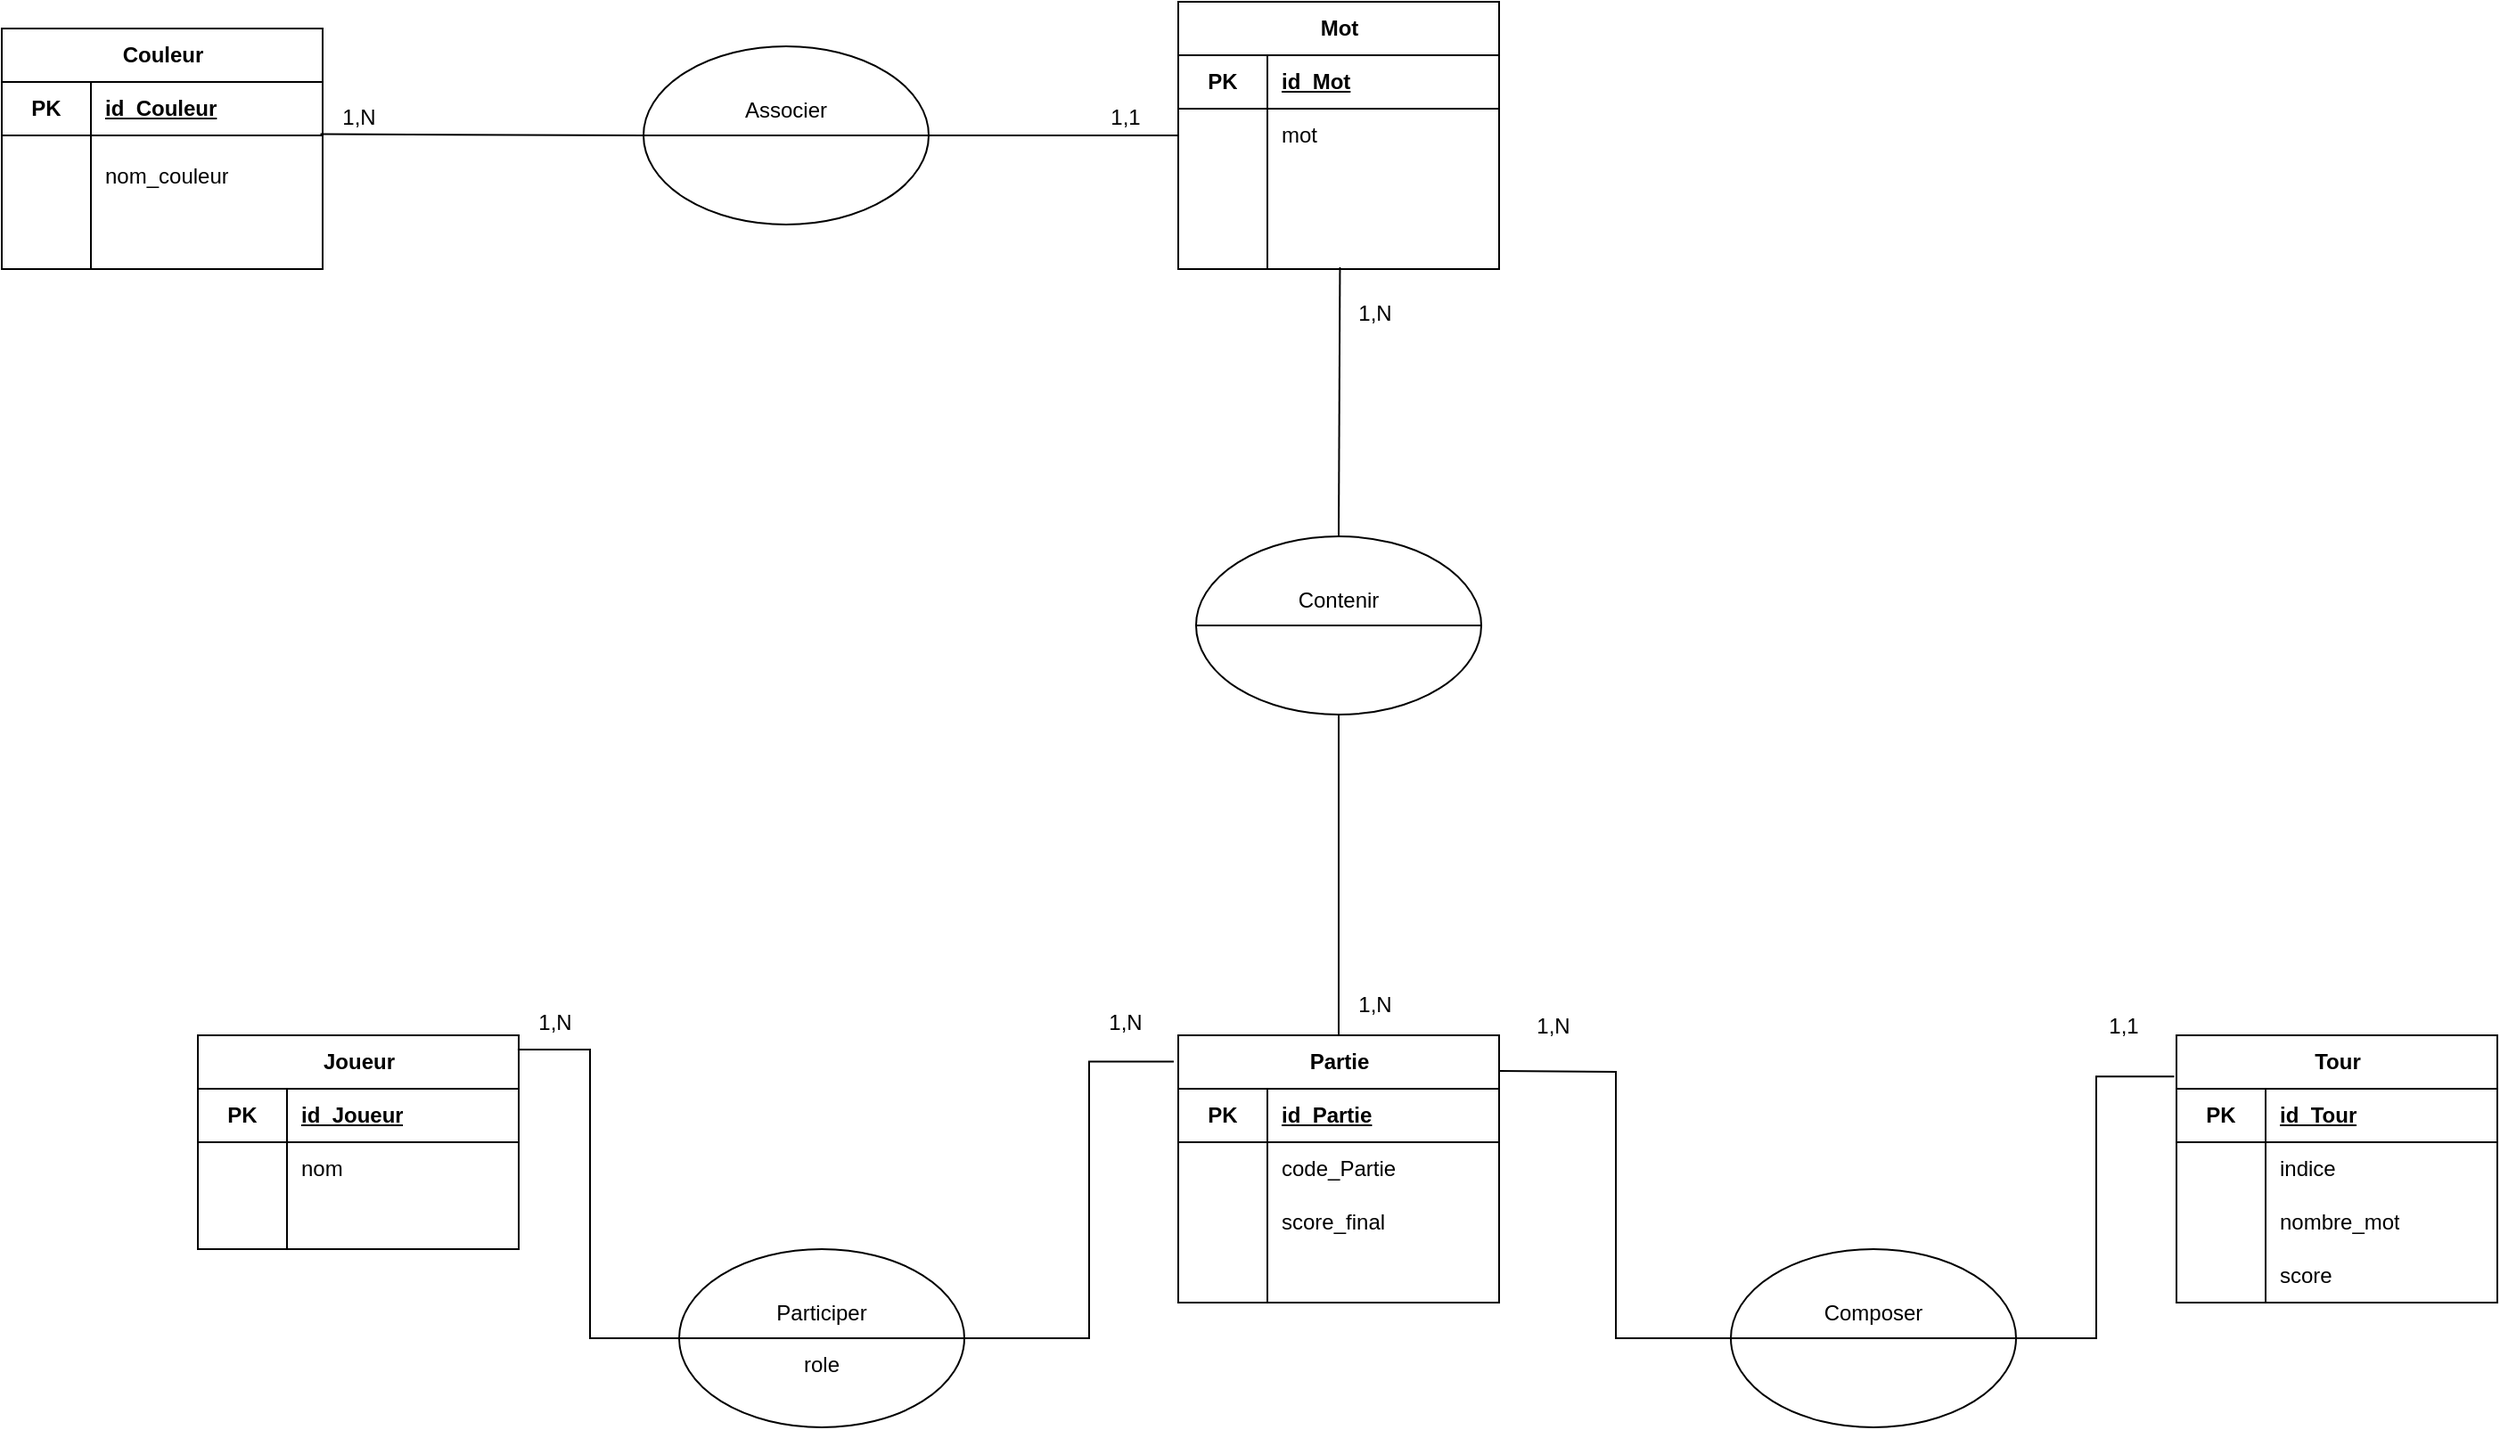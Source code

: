 <mxfile version="24.5.1" type="google" pages="2">
  <diagram id="R2lEEEUBdFMjLlhIrx00" name="Page-1">
    <mxGraphModel grid="1" page="1" gridSize="10" guides="1" tooltips="1" connect="1" arrows="1" fold="1" pageScale="1" pageWidth="850" pageHeight="1100" math="0" shadow="0" extFonts="Permanent Marker^https://fonts.googleapis.com/css?family=Permanent+Marker">
      <root>
        <mxCell id="0" />
        <mxCell id="1" parent="0" />
        <mxCell id="XIxLElyq4yGkLSufTcf1-8" value="Partie" style="shape=table;startSize=30;container=1;collapsible=1;childLayout=tableLayout;fixedRows=1;rowLines=0;fontStyle=1;align=center;resizeLast=1;html=1;" vertex="1" parent="1">
          <mxGeometry x="510" y="200" width="180" height="150" as="geometry">
            <mxRectangle x="510" y="200" width="70" height="30" as="alternateBounds" />
          </mxGeometry>
        </mxCell>
        <mxCell id="XIxLElyq4yGkLSufTcf1-9" value="" style="shape=tableRow;horizontal=0;startSize=0;swimlaneHead=0;swimlaneBody=0;fillColor=none;collapsible=0;dropTarget=0;points=[[0,0.5],[1,0.5]];portConstraint=eastwest;top=0;left=0;right=0;bottom=1;" vertex="1" parent="XIxLElyq4yGkLSufTcf1-8">
          <mxGeometry y="30" width="180" height="30" as="geometry" />
        </mxCell>
        <mxCell id="XIxLElyq4yGkLSufTcf1-10" value="PK" style="shape=partialRectangle;connectable=0;fillColor=none;top=0;left=0;bottom=0;right=0;fontStyle=1;overflow=hidden;whiteSpace=wrap;html=1;" vertex="1" parent="XIxLElyq4yGkLSufTcf1-9">
          <mxGeometry width="50" height="30" as="geometry">
            <mxRectangle width="50" height="30" as="alternateBounds" />
          </mxGeometry>
        </mxCell>
        <mxCell id="XIxLElyq4yGkLSufTcf1-11" value="id_Partie" style="shape=partialRectangle;connectable=0;fillColor=none;top=0;left=0;bottom=0;right=0;align=left;spacingLeft=6;fontStyle=5;overflow=hidden;whiteSpace=wrap;html=1;" vertex="1" parent="XIxLElyq4yGkLSufTcf1-9">
          <mxGeometry x="50" width="130" height="30" as="geometry">
            <mxRectangle width="130" height="30" as="alternateBounds" />
          </mxGeometry>
        </mxCell>
        <mxCell id="XIxLElyq4yGkLSufTcf1-12" value="" style="shape=tableRow;horizontal=0;startSize=0;swimlaneHead=0;swimlaneBody=0;fillColor=none;collapsible=0;dropTarget=0;points=[[0,0.5],[1,0.5]];portConstraint=eastwest;top=0;left=0;right=0;bottom=0;" vertex="1" parent="XIxLElyq4yGkLSufTcf1-8">
          <mxGeometry y="60" width="180" height="30" as="geometry" />
        </mxCell>
        <mxCell id="XIxLElyq4yGkLSufTcf1-13" value="" style="shape=partialRectangle;connectable=0;fillColor=none;top=0;left=0;bottom=0;right=0;editable=1;overflow=hidden;whiteSpace=wrap;html=1;" vertex="1" parent="XIxLElyq4yGkLSufTcf1-12">
          <mxGeometry width="50" height="30" as="geometry">
            <mxRectangle width="50" height="30" as="alternateBounds" />
          </mxGeometry>
        </mxCell>
        <mxCell id="XIxLElyq4yGkLSufTcf1-14" value="code_Partie" style="shape=partialRectangle;connectable=0;fillColor=none;top=0;left=0;bottom=0;right=0;align=left;spacingLeft=6;overflow=hidden;whiteSpace=wrap;html=1;" vertex="1" parent="XIxLElyq4yGkLSufTcf1-12">
          <mxGeometry x="50" width="130" height="30" as="geometry">
            <mxRectangle width="130" height="30" as="alternateBounds" />
          </mxGeometry>
        </mxCell>
        <mxCell id="XIxLElyq4yGkLSufTcf1-15" value="" style="shape=tableRow;horizontal=0;startSize=0;swimlaneHead=0;swimlaneBody=0;fillColor=none;collapsible=0;dropTarget=0;points=[[0,0.5],[1,0.5]];portConstraint=eastwest;top=0;left=0;right=0;bottom=0;" vertex="1" parent="XIxLElyq4yGkLSufTcf1-8">
          <mxGeometry y="90" width="180" height="30" as="geometry" />
        </mxCell>
        <mxCell id="XIxLElyq4yGkLSufTcf1-16" value="" style="shape=partialRectangle;connectable=0;fillColor=none;top=0;left=0;bottom=0;right=0;editable=1;overflow=hidden;whiteSpace=wrap;html=1;" vertex="1" parent="XIxLElyq4yGkLSufTcf1-15">
          <mxGeometry width="50" height="30" as="geometry">
            <mxRectangle width="50" height="30" as="alternateBounds" />
          </mxGeometry>
        </mxCell>
        <mxCell id="XIxLElyq4yGkLSufTcf1-17" value="score_final" style="shape=partialRectangle;connectable=0;fillColor=none;top=0;left=0;bottom=0;right=0;align=left;spacingLeft=6;overflow=hidden;whiteSpace=wrap;html=1;" vertex="1" parent="XIxLElyq4yGkLSufTcf1-15">
          <mxGeometry x="50" width="130" height="30" as="geometry">
            <mxRectangle width="130" height="30" as="alternateBounds" />
          </mxGeometry>
        </mxCell>
        <mxCell id="XIxLElyq4yGkLSufTcf1-18" value="" style="shape=tableRow;horizontal=0;startSize=0;swimlaneHead=0;swimlaneBody=0;fillColor=none;collapsible=0;dropTarget=0;points=[[0,0.5],[1,0.5]];portConstraint=eastwest;top=0;left=0;right=0;bottom=0;" vertex="1" parent="XIxLElyq4yGkLSufTcf1-8">
          <mxGeometry y="120" width="180" height="30" as="geometry" />
        </mxCell>
        <mxCell id="XIxLElyq4yGkLSufTcf1-19" value="" style="shape=partialRectangle;connectable=0;fillColor=none;top=0;left=0;bottom=0;right=0;editable=1;overflow=hidden;whiteSpace=wrap;html=1;" vertex="1" parent="XIxLElyq4yGkLSufTcf1-18">
          <mxGeometry width="50" height="30" as="geometry">
            <mxRectangle width="50" height="30" as="alternateBounds" />
          </mxGeometry>
        </mxCell>
        <mxCell id="XIxLElyq4yGkLSufTcf1-20" value="" style="shape=partialRectangle;connectable=0;fillColor=none;top=0;left=0;bottom=0;right=0;align=left;spacingLeft=6;overflow=hidden;whiteSpace=wrap;html=1;" vertex="1" parent="XIxLElyq4yGkLSufTcf1-18">
          <mxGeometry x="50" width="130" height="30" as="geometry">
            <mxRectangle width="130" height="30" as="alternateBounds" />
          </mxGeometry>
        </mxCell>
        <mxCell id="XIxLElyq4yGkLSufTcf1-21" value="Joueur" style="shape=table;startSize=30;container=1;collapsible=1;childLayout=tableLayout;fixedRows=1;rowLines=0;fontStyle=1;align=center;resizeLast=1;html=1;" vertex="1" parent="1">
          <mxGeometry x="-40" y="200" width="180" height="120" as="geometry" />
        </mxCell>
        <mxCell id="XIxLElyq4yGkLSufTcf1-22" value="" style="shape=tableRow;horizontal=0;startSize=0;swimlaneHead=0;swimlaneBody=0;fillColor=none;collapsible=0;dropTarget=0;points=[[0,0.5],[1,0.5]];portConstraint=eastwest;top=0;left=0;right=0;bottom=1;" vertex="1" parent="XIxLElyq4yGkLSufTcf1-21">
          <mxGeometry y="30" width="180" height="30" as="geometry" />
        </mxCell>
        <mxCell id="XIxLElyq4yGkLSufTcf1-23" value="PK" style="shape=partialRectangle;connectable=0;fillColor=none;top=0;left=0;bottom=0;right=0;fontStyle=1;overflow=hidden;whiteSpace=wrap;html=1;" vertex="1" parent="XIxLElyq4yGkLSufTcf1-22">
          <mxGeometry width="50" height="30" as="geometry">
            <mxRectangle width="50" height="30" as="alternateBounds" />
          </mxGeometry>
        </mxCell>
        <mxCell id="XIxLElyq4yGkLSufTcf1-24" value="id_Joueur" style="shape=partialRectangle;connectable=0;fillColor=none;top=0;left=0;bottom=0;right=0;align=left;spacingLeft=6;fontStyle=5;overflow=hidden;whiteSpace=wrap;html=1;" vertex="1" parent="XIxLElyq4yGkLSufTcf1-22">
          <mxGeometry x="50" width="130" height="30" as="geometry">
            <mxRectangle width="130" height="30" as="alternateBounds" />
          </mxGeometry>
        </mxCell>
        <mxCell id="XIxLElyq4yGkLSufTcf1-25" value="" style="shape=tableRow;horizontal=0;startSize=0;swimlaneHead=0;swimlaneBody=0;fillColor=none;collapsible=0;dropTarget=0;points=[[0,0.5],[1,0.5]];portConstraint=eastwest;top=0;left=0;right=0;bottom=0;" vertex="1" parent="XIxLElyq4yGkLSufTcf1-21">
          <mxGeometry y="60" width="180" height="30" as="geometry" />
        </mxCell>
        <mxCell id="XIxLElyq4yGkLSufTcf1-26" value="" style="shape=partialRectangle;connectable=0;fillColor=none;top=0;left=0;bottom=0;right=0;editable=1;overflow=hidden;whiteSpace=wrap;html=1;" vertex="1" parent="XIxLElyq4yGkLSufTcf1-25">
          <mxGeometry width="50" height="30" as="geometry">
            <mxRectangle width="50" height="30" as="alternateBounds" />
          </mxGeometry>
        </mxCell>
        <mxCell id="XIxLElyq4yGkLSufTcf1-27" value="nom" style="shape=partialRectangle;connectable=0;fillColor=none;top=0;left=0;bottom=0;right=0;align=left;spacingLeft=6;overflow=hidden;whiteSpace=wrap;html=1;" vertex="1" parent="XIxLElyq4yGkLSufTcf1-25">
          <mxGeometry x="50" width="130" height="30" as="geometry">
            <mxRectangle width="130" height="30" as="alternateBounds" />
          </mxGeometry>
        </mxCell>
        <mxCell id="XIxLElyq4yGkLSufTcf1-28" value="" style="shape=tableRow;horizontal=0;startSize=0;swimlaneHead=0;swimlaneBody=0;fillColor=none;collapsible=0;dropTarget=0;points=[[0,0.5],[1,0.5]];portConstraint=eastwest;top=0;left=0;right=0;bottom=0;" vertex="1" parent="XIxLElyq4yGkLSufTcf1-21">
          <mxGeometry y="90" width="180" height="30" as="geometry" />
        </mxCell>
        <mxCell id="XIxLElyq4yGkLSufTcf1-29" value="" style="shape=partialRectangle;connectable=0;fillColor=none;top=0;left=0;bottom=0;right=0;editable=1;overflow=hidden;whiteSpace=wrap;html=1;" vertex="1" parent="XIxLElyq4yGkLSufTcf1-28">
          <mxGeometry width="50" height="30" as="geometry">
            <mxRectangle width="50" height="30" as="alternateBounds" />
          </mxGeometry>
        </mxCell>
        <mxCell id="XIxLElyq4yGkLSufTcf1-30" value="" style="shape=partialRectangle;connectable=0;fillColor=none;top=0;left=0;bottom=0;right=0;align=left;spacingLeft=6;overflow=hidden;whiteSpace=wrap;html=1;" vertex="1" parent="XIxLElyq4yGkLSufTcf1-28">
          <mxGeometry x="50" width="130" height="30" as="geometry">
            <mxRectangle width="130" height="30" as="alternateBounds" />
          </mxGeometry>
        </mxCell>
        <mxCell id="XIxLElyq4yGkLSufTcf1-54" value="Participer&lt;div&gt;&lt;br&gt;&lt;/div&gt;&lt;div&gt;role&lt;/div&gt;" style="shape=lineEllipse;perimeter=ellipsePerimeter;whiteSpace=wrap;html=1;backgroundOutline=1;" vertex="1" parent="1">
          <mxGeometry x="230" y="320" width="160" height="100" as="geometry" />
        </mxCell>
        <mxCell id="XIxLElyq4yGkLSufTcf1-77" value="Mot" style="shape=table;startSize=30;container=1;collapsible=1;childLayout=tableLayout;fixedRows=1;rowLines=0;fontStyle=1;align=center;resizeLast=1;html=1;" vertex="1" parent="1">
          <mxGeometry x="510" y="-380" width="180" height="150" as="geometry" />
        </mxCell>
        <mxCell id="XIxLElyq4yGkLSufTcf1-78" value="" style="shape=tableRow;horizontal=0;startSize=0;swimlaneHead=0;swimlaneBody=0;fillColor=none;collapsible=0;dropTarget=0;points=[[0,0.5],[1,0.5]];portConstraint=eastwest;top=0;left=0;right=0;bottom=1;" vertex="1" parent="XIxLElyq4yGkLSufTcf1-77">
          <mxGeometry y="30" width="180" height="30" as="geometry" />
        </mxCell>
        <mxCell id="XIxLElyq4yGkLSufTcf1-79" value="PK" style="shape=partialRectangle;connectable=0;fillColor=none;top=0;left=0;bottom=0;right=0;fontStyle=1;overflow=hidden;whiteSpace=wrap;html=1;" vertex="1" parent="XIxLElyq4yGkLSufTcf1-78">
          <mxGeometry width="50" height="30" as="geometry">
            <mxRectangle width="50" height="30" as="alternateBounds" />
          </mxGeometry>
        </mxCell>
        <mxCell id="XIxLElyq4yGkLSufTcf1-80" value="id_Mot" style="shape=partialRectangle;connectable=0;fillColor=none;top=0;left=0;bottom=0;right=0;align=left;spacingLeft=6;fontStyle=5;overflow=hidden;whiteSpace=wrap;html=1;" vertex="1" parent="XIxLElyq4yGkLSufTcf1-78">
          <mxGeometry x="50" width="130" height="30" as="geometry">
            <mxRectangle width="130" height="30" as="alternateBounds" />
          </mxGeometry>
        </mxCell>
        <mxCell id="XIxLElyq4yGkLSufTcf1-81" value="" style="shape=tableRow;horizontal=0;startSize=0;swimlaneHead=0;swimlaneBody=0;fillColor=none;collapsible=0;dropTarget=0;points=[[0,0.5],[1,0.5]];portConstraint=eastwest;top=0;left=0;right=0;bottom=0;" vertex="1" parent="XIxLElyq4yGkLSufTcf1-77">
          <mxGeometry y="60" width="180" height="30" as="geometry" />
        </mxCell>
        <mxCell id="XIxLElyq4yGkLSufTcf1-82" value="" style="shape=partialRectangle;connectable=0;fillColor=none;top=0;left=0;bottom=0;right=0;editable=1;overflow=hidden;whiteSpace=wrap;html=1;" vertex="1" parent="XIxLElyq4yGkLSufTcf1-81">
          <mxGeometry width="50" height="30" as="geometry">
            <mxRectangle width="50" height="30" as="alternateBounds" />
          </mxGeometry>
        </mxCell>
        <mxCell id="XIxLElyq4yGkLSufTcf1-83" value="mot" style="shape=partialRectangle;connectable=0;fillColor=none;top=0;left=0;bottom=0;right=0;align=left;spacingLeft=6;overflow=hidden;whiteSpace=wrap;html=1;" vertex="1" parent="XIxLElyq4yGkLSufTcf1-81">
          <mxGeometry x="50" width="130" height="30" as="geometry">
            <mxRectangle width="130" height="30" as="alternateBounds" />
          </mxGeometry>
        </mxCell>
        <mxCell id="XIxLElyq4yGkLSufTcf1-84" value="" style="shape=tableRow;horizontal=0;startSize=0;swimlaneHead=0;swimlaneBody=0;fillColor=none;collapsible=0;dropTarget=0;points=[[0,0.5],[1,0.5]];portConstraint=eastwest;top=0;left=0;right=0;bottom=0;" vertex="1" parent="XIxLElyq4yGkLSufTcf1-77">
          <mxGeometry y="90" width="180" height="30" as="geometry" />
        </mxCell>
        <mxCell id="XIxLElyq4yGkLSufTcf1-85" value="" style="shape=partialRectangle;connectable=0;fillColor=none;top=0;left=0;bottom=0;right=0;editable=1;overflow=hidden;whiteSpace=wrap;html=1;" vertex="1" parent="XIxLElyq4yGkLSufTcf1-84">
          <mxGeometry width="50" height="30" as="geometry">
            <mxRectangle width="50" height="30" as="alternateBounds" />
          </mxGeometry>
        </mxCell>
        <mxCell id="XIxLElyq4yGkLSufTcf1-86" value="" style="shape=partialRectangle;connectable=0;fillColor=none;top=0;left=0;bottom=0;right=0;align=left;spacingLeft=6;overflow=hidden;whiteSpace=wrap;html=1;" vertex="1" parent="XIxLElyq4yGkLSufTcf1-84">
          <mxGeometry x="50" width="130" height="30" as="geometry">
            <mxRectangle width="130" height="30" as="alternateBounds" />
          </mxGeometry>
        </mxCell>
        <mxCell id="XIxLElyq4yGkLSufTcf1-87" value="" style="shape=tableRow;horizontal=0;startSize=0;swimlaneHead=0;swimlaneBody=0;fillColor=none;collapsible=0;dropTarget=0;points=[[0,0.5],[1,0.5]];portConstraint=eastwest;top=0;left=0;right=0;bottom=0;" vertex="1" parent="XIxLElyq4yGkLSufTcf1-77">
          <mxGeometry y="120" width="180" height="30" as="geometry" />
        </mxCell>
        <mxCell id="XIxLElyq4yGkLSufTcf1-88" value="" style="shape=partialRectangle;connectable=0;fillColor=none;top=0;left=0;bottom=0;right=0;editable=1;overflow=hidden;whiteSpace=wrap;html=1;" vertex="1" parent="XIxLElyq4yGkLSufTcf1-87">
          <mxGeometry width="50" height="30" as="geometry">
            <mxRectangle width="50" height="30" as="alternateBounds" />
          </mxGeometry>
        </mxCell>
        <mxCell id="XIxLElyq4yGkLSufTcf1-89" value="" style="shape=partialRectangle;connectable=0;fillColor=none;top=0;left=0;bottom=0;right=0;align=left;spacingLeft=6;overflow=hidden;whiteSpace=wrap;html=1;" vertex="1" parent="XIxLElyq4yGkLSufTcf1-87">
          <mxGeometry x="50" width="130" height="30" as="geometry">
            <mxRectangle width="130" height="30" as="alternateBounds" />
          </mxGeometry>
        </mxCell>
        <mxCell id="XIxLElyq4yGkLSufTcf1-90" value="Couleur" style="shape=table;startSize=30;container=1;collapsible=1;childLayout=tableLayout;fixedRows=1;rowLines=0;fontStyle=1;align=center;resizeLast=1;html=1;" vertex="1" parent="1">
          <mxGeometry x="-150" y="-365" width="180" height="135" as="geometry" />
        </mxCell>
        <mxCell id="XIxLElyq4yGkLSufTcf1-91" value="" style="shape=tableRow;horizontal=0;startSize=0;swimlaneHead=0;swimlaneBody=0;fillColor=none;collapsible=0;dropTarget=0;points=[[0,0.5],[1,0.5]];portConstraint=eastwest;top=0;left=0;right=0;bottom=1;" vertex="1" parent="XIxLElyq4yGkLSufTcf1-90">
          <mxGeometry y="30" width="180" height="30" as="geometry" />
        </mxCell>
        <mxCell id="XIxLElyq4yGkLSufTcf1-92" value="PK" style="shape=partialRectangle;connectable=0;fillColor=none;top=0;left=0;bottom=0;right=0;fontStyle=1;overflow=hidden;whiteSpace=wrap;html=1;" vertex="1" parent="XIxLElyq4yGkLSufTcf1-91">
          <mxGeometry width="50" height="30" as="geometry">
            <mxRectangle width="50" height="30" as="alternateBounds" />
          </mxGeometry>
        </mxCell>
        <mxCell id="XIxLElyq4yGkLSufTcf1-93" value="id_Couleur" style="shape=partialRectangle;connectable=0;fillColor=none;top=0;left=0;bottom=0;right=0;align=left;spacingLeft=6;fontStyle=5;overflow=hidden;whiteSpace=wrap;html=1;" vertex="1" parent="XIxLElyq4yGkLSufTcf1-91">
          <mxGeometry x="50" width="130" height="30" as="geometry">
            <mxRectangle width="130" height="30" as="alternateBounds" />
          </mxGeometry>
        </mxCell>
        <mxCell id="XIxLElyq4yGkLSufTcf1-94" value="" style="shape=tableRow;horizontal=0;startSize=0;swimlaneHead=0;swimlaneBody=0;fillColor=none;collapsible=0;dropTarget=0;points=[[0,0.5],[1,0.5]];portConstraint=eastwest;top=0;left=0;right=0;bottom=0;" vertex="1" parent="XIxLElyq4yGkLSufTcf1-90">
          <mxGeometry y="60" width="180" height="45" as="geometry" />
        </mxCell>
        <mxCell id="XIxLElyq4yGkLSufTcf1-95" value="" style="shape=partialRectangle;connectable=0;fillColor=none;top=0;left=0;bottom=0;right=0;editable=1;overflow=hidden;whiteSpace=wrap;html=1;" vertex="1" parent="XIxLElyq4yGkLSufTcf1-94">
          <mxGeometry width="50" height="45" as="geometry">
            <mxRectangle width="50" height="45" as="alternateBounds" />
          </mxGeometry>
        </mxCell>
        <mxCell id="XIxLElyq4yGkLSufTcf1-96" value="nom_couleur" style="shape=partialRectangle;connectable=0;fillColor=none;top=0;left=0;bottom=0;right=0;align=left;spacingLeft=6;overflow=hidden;whiteSpace=wrap;html=1;" vertex="1" parent="XIxLElyq4yGkLSufTcf1-94">
          <mxGeometry x="50" width="130" height="45" as="geometry">
            <mxRectangle width="130" height="45" as="alternateBounds" />
          </mxGeometry>
        </mxCell>
        <mxCell id="XIxLElyq4yGkLSufTcf1-100" value="" style="shape=tableRow;horizontal=0;startSize=0;swimlaneHead=0;swimlaneBody=0;fillColor=none;collapsible=0;dropTarget=0;points=[[0,0.5],[1,0.5]];portConstraint=eastwest;top=0;left=0;right=0;bottom=0;" vertex="1" parent="XIxLElyq4yGkLSufTcf1-90">
          <mxGeometry y="105" width="180" height="30" as="geometry" />
        </mxCell>
        <mxCell id="XIxLElyq4yGkLSufTcf1-101" value="" style="shape=partialRectangle;connectable=0;fillColor=none;top=0;left=0;bottom=0;right=0;editable=1;overflow=hidden;whiteSpace=wrap;html=1;" vertex="1" parent="XIxLElyq4yGkLSufTcf1-100">
          <mxGeometry width="50" height="30" as="geometry">
            <mxRectangle width="50" height="30" as="alternateBounds" />
          </mxGeometry>
        </mxCell>
        <mxCell id="XIxLElyq4yGkLSufTcf1-102" value="" style="shape=partialRectangle;connectable=0;fillColor=none;top=0;left=0;bottom=0;right=0;align=left;spacingLeft=6;overflow=hidden;whiteSpace=wrap;html=1;" vertex="1" parent="XIxLElyq4yGkLSufTcf1-100">
          <mxGeometry x="50" width="130" height="30" as="geometry">
            <mxRectangle width="130" height="30" as="alternateBounds" />
          </mxGeometry>
        </mxCell>
        <mxCell id="XIxLElyq4yGkLSufTcf1-103" value="Tour" style="shape=table;startSize=30;container=1;collapsible=1;childLayout=tableLayout;fixedRows=1;rowLines=0;fontStyle=1;align=center;resizeLast=1;html=1;" vertex="1" parent="1">
          <mxGeometry x="1070" y="200" width="180" height="150" as="geometry">
            <mxRectangle x="1070" y="200" width="60" height="30" as="alternateBounds" />
          </mxGeometry>
        </mxCell>
        <mxCell id="XIxLElyq4yGkLSufTcf1-104" value="" style="shape=tableRow;horizontal=0;startSize=0;swimlaneHead=0;swimlaneBody=0;fillColor=none;collapsible=0;dropTarget=0;points=[[0,0.5],[1,0.5]];portConstraint=eastwest;top=0;left=0;right=0;bottom=1;" vertex="1" parent="XIxLElyq4yGkLSufTcf1-103">
          <mxGeometry y="30" width="180" height="30" as="geometry" />
        </mxCell>
        <mxCell id="XIxLElyq4yGkLSufTcf1-105" value="PK" style="shape=partialRectangle;connectable=0;fillColor=none;top=0;left=0;bottom=0;right=0;fontStyle=1;overflow=hidden;whiteSpace=wrap;html=1;" vertex="1" parent="XIxLElyq4yGkLSufTcf1-104">
          <mxGeometry width="50" height="30" as="geometry">
            <mxRectangle width="50" height="30" as="alternateBounds" />
          </mxGeometry>
        </mxCell>
        <mxCell id="XIxLElyq4yGkLSufTcf1-106" value="id_Tour" style="shape=partialRectangle;connectable=0;fillColor=none;top=0;left=0;bottom=0;right=0;align=left;spacingLeft=6;fontStyle=5;overflow=hidden;whiteSpace=wrap;html=1;" vertex="1" parent="XIxLElyq4yGkLSufTcf1-104">
          <mxGeometry x="50" width="130" height="30" as="geometry">
            <mxRectangle width="130" height="30" as="alternateBounds" />
          </mxGeometry>
        </mxCell>
        <mxCell id="XIxLElyq4yGkLSufTcf1-107" value="" style="shape=tableRow;horizontal=0;startSize=0;swimlaneHead=0;swimlaneBody=0;fillColor=none;collapsible=0;dropTarget=0;points=[[0,0.5],[1,0.5]];portConstraint=eastwest;top=0;left=0;right=0;bottom=0;" vertex="1" parent="XIxLElyq4yGkLSufTcf1-103">
          <mxGeometry y="60" width="180" height="30" as="geometry" />
        </mxCell>
        <mxCell id="XIxLElyq4yGkLSufTcf1-108" value="" style="shape=partialRectangle;connectable=0;fillColor=none;top=0;left=0;bottom=0;right=0;editable=1;overflow=hidden;whiteSpace=wrap;html=1;" vertex="1" parent="XIxLElyq4yGkLSufTcf1-107">
          <mxGeometry width="50" height="30" as="geometry">
            <mxRectangle width="50" height="30" as="alternateBounds" />
          </mxGeometry>
        </mxCell>
        <mxCell id="XIxLElyq4yGkLSufTcf1-109" value="indice" style="shape=partialRectangle;connectable=0;fillColor=none;top=0;left=0;bottom=0;right=0;align=left;spacingLeft=6;overflow=hidden;whiteSpace=wrap;html=1;" vertex="1" parent="XIxLElyq4yGkLSufTcf1-107">
          <mxGeometry x="50" width="130" height="30" as="geometry">
            <mxRectangle width="130" height="30" as="alternateBounds" />
          </mxGeometry>
        </mxCell>
        <mxCell id="XIxLElyq4yGkLSufTcf1-110" value="" style="shape=tableRow;horizontal=0;startSize=0;swimlaneHead=0;swimlaneBody=0;fillColor=none;collapsible=0;dropTarget=0;points=[[0,0.5],[1,0.5]];portConstraint=eastwest;top=0;left=0;right=0;bottom=0;" vertex="1" parent="XIxLElyq4yGkLSufTcf1-103">
          <mxGeometry y="90" width="180" height="30" as="geometry" />
        </mxCell>
        <mxCell id="XIxLElyq4yGkLSufTcf1-111" value="" style="shape=partialRectangle;connectable=0;fillColor=none;top=0;left=0;bottom=0;right=0;editable=1;overflow=hidden;whiteSpace=wrap;html=1;" vertex="1" parent="XIxLElyq4yGkLSufTcf1-110">
          <mxGeometry width="50" height="30" as="geometry">
            <mxRectangle width="50" height="30" as="alternateBounds" />
          </mxGeometry>
        </mxCell>
        <mxCell id="XIxLElyq4yGkLSufTcf1-112" value="nombre_mot" style="shape=partialRectangle;connectable=0;fillColor=none;top=0;left=0;bottom=0;right=0;align=left;spacingLeft=6;overflow=hidden;whiteSpace=wrap;html=1;" vertex="1" parent="XIxLElyq4yGkLSufTcf1-110">
          <mxGeometry x="50" width="130" height="30" as="geometry">
            <mxRectangle width="130" height="30" as="alternateBounds" />
          </mxGeometry>
        </mxCell>
        <mxCell id="XIxLElyq4yGkLSufTcf1-150" value="" style="shape=tableRow;horizontal=0;startSize=0;swimlaneHead=0;swimlaneBody=0;fillColor=none;collapsible=0;dropTarget=0;points=[[0,0.5],[1,0.5]];portConstraint=eastwest;top=0;left=0;right=0;bottom=0;" vertex="1" parent="XIxLElyq4yGkLSufTcf1-103">
          <mxGeometry y="120" width="180" height="30" as="geometry" />
        </mxCell>
        <mxCell id="XIxLElyq4yGkLSufTcf1-151" value="" style="shape=partialRectangle;connectable=0;fillColor=none;top=0;left=0;bottom=0;right=0;editable=1;overflow=hidden;whiteSpace=wrap;html=1;" vertex="1" parent="XIxLElyq4yGkLSufTcf1-150">
          <mxGeometry width="50" height="30" as="geometry">
            <mxRectangle width="50" height="30" as="alternateBounds" />
          </mxGeometry>
        </mxCell>
        <mxCell id="XIxLElyq4yGkLSufTcf1-152" value="score" style="shape=partialRectangle;connectable=0;fillColor=none;top=0;left=0;bottom=0;right=0;align=left;spacingLeft=6;overflow=hidden;whiteSpace=wrap;html=1;" vertex="1" parent="XIxLElyq4yGkLSufTcf1-150">
          <mxGeometry x="50" width="130" height="30" as="geometry">
            <mxRectangle width="130" height="30" as="alternateBounds" />
          </mxGeometry>
        </mxCell>
        <mxCell id="XIxLElyq4yGkLSufTcf1-116" value="&lt;div&gt;Composer&lt;/div&gt;&lt;div&gt;&lt;br&gt;&lt;/div&gt;&lt;div&gt;&lt;br&gt;&lt;/div&gt;" style="shape=lineEllipse;perimeter=ellipsePerimeter;whiteSpace=wrap;html=1;backgroundOutline=1;" vertex="1" parent="1">
          <mxGeometry x="820" y="320" width="160" height="100" as="geometry" />
        </mxCell>
        <mxCell id="XIxLElyq4yGkLSufTcf1-120" value="Contenir&lt;div&gt;&lt;br&gt;&lt;/div&gt;&lt;div&gt;&lt;br&gt;&lt;/div&gt;" style="shape=lineEllipse;perimeter=ellipsePerimeter;whiteSpace=wrap;html=1;backgroundOutline=1;" vertex="1" parent="1">
          <mxGeometry x="520" y="-80" width="160" height="100" as="geometry" />
        </mxCell>
        <mxCell id="XIxLElyq4yGkLSufTcf1-123" value="&lt;div&gt;Associer&lt;/div&gt;&lt;div&gt;&lt;br&gt;&lt;/div&gt;&lt;div&gt;&lt;br&gt;&lt;/div&gt;" style="shape=lineEllipse;perimeter=ellipsePerimeter;whiteSpace=wrap;html=1;backgroundOutline=1;" vertex="1" parent="1">
          <mxGeometry x="210" y="-355" width="160" height="100" as="geometry" />
        </mxCell>
        <mxCell id="XIxLElyq4yGkLSufTcf1-132" value="" style="endArrow=none;html=1;rounded=0;entryX=0;entryY=0.5;entryDx=0;entryDy=0;edgeStyle=orthogonalEdgeStyle;elbow=vertical;" edge="1" parent="1" target="XIxLElyq4yGkLSufTcf1-116">
          <mxGeometry relative="1" as="geometry">
            <mxPoint x="690" y="220" as="sourcePoint" />
            <mxPoint x="880" y="400" as="targetPoint" />
          </mxGeometry>
        </mxCell>
        <mxCell id="XIxLElyq4yGkLSufTcf1-133" value="1,N" style="text;html=1;align=center;verticalAlign=middle;resizable=0;points=[];autosize=1;strokeColor=none;fillColor=none;" vertex="1" parent="1">
          <mxGeometry x="700" y="180" width="40" height="30" as="geometry" />
        </mxCell>
        <mxCell id="XIxLElyq4yGkLSufTcf1-136" value="1,1" style="text;html=1;align=center;verticalAlign=middle;resizable=0;points=[];autosize=1;strokeColor=none;fillColor=none;" vertex="1" parent="1">
          <mxGeometry x="1020" y="180" width="40" height="30" as="geometry" />
        </mxCell>
        <mxCell id="XIxLElyq4yGkLSufTcf1-137" value="" style="endArrow=none;html=1;rounded=0;exitX=0.997;exitY=0.067;exitDx=0;exitDy=0;exitPerimeter=0;entryX=0;entryY=0.5;entryDx=0;entryDy=0;edgeStyle=orthogonalEdgeStyle;" edge="1" parent="1" source="XIxLElyq4yGkLSufTcf1-21" target="XIxLElyq4yGkLSufTcf1-54">
          <mxGeometry relative="1" as="geometry">
            <mxPoint x="490" y="400" as="sourcePoint" />
            <mxPoint x="650" y="400" as="targetPoint" />
            <Array as="points">
              <mxPoint x="180" y="208" />
              <mxPoint x="180" y="370" />
            </Array>
          </mxGeometry>
        </mxCell>
        <mxCell id="XIxLElyq4yGkLSufTcf1-138" value="1,N" style="text;html=1;align=center;verticalAlign=middle;resizable=0;points=[];autosize=1;strokeColor=none;fillColor=none;" vertex="1" parent="1">
          <mxGeometry x="140" y="178" width="40" height="30" as="geometry" />
        </mxCell>
        <mxCell id="XIxLElyq4yGkLSufTcf1-139" value="" style="endArrow=none;html=1;rounded=0;exitX=1;exitY=0.5;exitDx=0;exitDy=0;entryX=-0.014;entryY=0.098;entryDx=0;entryDy=0;entryPerimeter=0;edgeStyle=orthogonalEdgeStyle;" edge="1" parent="1" source="XIxLElyq4yGkLSufTcf1-54" target="XIxLElyq4yGkLSufTcf1-8">
          <mxGeometry relative="1" as="geometry">
            <mxPoint x="450" y="400" as="sourcePoint" />
            <mxPoint x="610" y="400" as="targetPoint" />
            <Array as="points">
              <mxPoint x="460" y="370" />
              <mxPoint x="460" y="215" />
            </Array>
          </mxGeometry>
        </mxCell>
        <mxCell id="XIxLElyq4yGkLSufTcf1-140" value="1,N" style="text;html=1;align=center;verticalAlign=middle;resizable=0;points=[];autosize=1;strokeColor=none;fillColor=none;" vertex="1" parent="1">
          <mxGeometry x="460" y="178" width="40" height="30" as="geometry" />
        </mxCell>
        <mxCell id="XIxLElyq4yGkLSufTcf1-141" value="" style="endArrow=none;html=1;rounded=0;entryX=0.5;entryY=0;entryDx=0;entryDy=0;exitX=0.5;exitY=1;exitDx=0;exitDy=0;" edge="1" parent="1" source="XIxLElyq4yGkLSufTcf1-120" target="XIxLElyq4yGkLSufTcf1-8">
          <mxGeometry relative="1" as="geometry">
            <mxPoint x="450" y="-70" as="sourcePoint" />
            <mxPoint x="610" y="-70" as="targetPoint" />
          </mxGeometry>
        </mxCell>
        <mxCell id="XIxLElyq4yGkLSufTcf1-142" value="1,N" style="text;html=1;align=center;verticalAlign=middle;resizable=0;points=[];autosize=1;strokeColor=none;fillColor=none;" vertex="1" parent="1">
          <mxGeometry x="600" y="168" width="40" height="30" as="geometry" />
        </mxCell>
        <mxCell id="XIxLElyq4yGkLSufTcf1-143" value="" style="endArrow=none;html=1;rounded=0;exitX=0.504;exitY=0.967;exitDx=0;exitDy=0;entryX=0.5;entryY=0;entryDx=0;entryDy=0;exitPerimeter=0;" edge="1" parent="1" source="XIxLElyq4yGkLSufTcf1-87" target="XIxLElyq4yGkLSufTcf1-120">
          <mxGeometry relative="1" as="geometry">
            <mxPoint x="470" y="-300" as="sourcePoint" />
            <mxPoint x="610" y="-461" as="targetPoint" />
          </mxGeometry>
        </mxCell>
        <mxCell id="XIxLElyq4yGkLSufTcf1-144" value="1,N" style="text;html=1;align=center;verticalAlign=middle;resizable=0;points=[];autosize=1;strokeColor=none;fillColor=none;" vertex="1" parent="1">
          <mxGeometry x="600" y="-220" width="40" height="30" as="geometry" />
        </mxCell>
        <mxCell id="XIxLElyq4yGkLSufTcf1-145" value="" style="endArrow=none;html=1;rounded=0;entryX=0;entryY=0.5;entryDx=0;entryDy=0;exitX=1;exitY=0.5;exitDx=0;exitDy=0;" edge="1" parent="1" source="XIxLElyq4yGkLSufTcf1-123" target="XIxLElyq4yGkLSufTcf1-81">
          <mxGeometry relative="1" as="geometry">
            <mxPoint x="100" y="-380" as="sourcePoint" />
            <mxPoint x="260" y="-380" as="targetPoint" />
          </mxGeometry>
        </mxCell>
        <mxCell id="XIxLElyq4yGkLSufTcf1-146" value="" style="endArrow=none;html=1;rounded=0;exitX=0.993;exitY=-0.016;exitDx=0;exitDy=0;exitPerimeter=0;entryX=0;entryY=0.5;entryDx=0;entryDy=0;" edge="1" parent="1" source="XIxLElyq4yGkLSufTcf1-94" target="XIxLElyq4yGkLSufTcf1-123">
          <mxGeometry relative="1" as="geometry">
            <mxPoint x="100" y="-410" as="sourcePoint" />
            <mxPoint x="260" y="-410" as="targetPoint" />
          </mxGeometry>
        </mxCell>
        <mxCell id="XIxLElyq4yGkLSufTcf1-147" value="1,N" style="text;html=1;align=center;verticalAlign=middle;resizable=0;points=[];autosize=1;strokeColor=none;fillColor=none;" vertex="1" parent="1">
          <mxGeometry x="30" y="-330" width="40" height="30" as="geometry" />
        </mxCell>
        <mxCell id="XIxLElyq4yGkLSufTcf1-148" value="1,1" style="text;html=1;align=center;verticalAlign=middle;resizable=0;points=[];autosize=1;strokeColor=none;fillColor=none;" vertex="1" parent="1">
          <mxGeometry x="460" y="-330" width="40" height="30" as="geometry" />
        </mxCell>
        <mxCell id="XIxLElyq4yGkLSufTcf1-149" value="" style="endArrow=none;html=1;rounded=0;entryX=-0.007;entryY=0.154;entryDx=0;entryDy=0;entryPerimeter=0;exitX=1;exitY=0.5;exitDx=0;exitDy=0;edgeStyle=orthogonalEdgeStyle;" edge="1" parent="1" source="XIxLElyq4yGkLSufTcf1-116" target="XIxLElyq4yGkLSufTcf1-103">
          <mxGeometry relative="1" as="geometry">
            <mxPoint x="650" y="350" as="sourcePoint" />
            <mxPoint x="810" y="350" as="targetPoint" />
          </mxGeometry>
        </mxCell>
      </root>
    </mxGraphModel>
  </diagram>
  <diagram id="4HkJUdm7lClcWZAK_lyD" name="Page-2">
    <mxGraphModel grid="1" page="1" gridSize="10" guides="1" tooltips="1" connect="1" arrows="1" fold="1" pageScale="1" pageWidth="827" pageHeight="1169" math="0" shadow="0">
      <root>
        <mxCell id="0" />
        <mxCell id="1" parent="0" />
      </root>
    </mxGraphModel>
  </diagram>
</mxfile>
